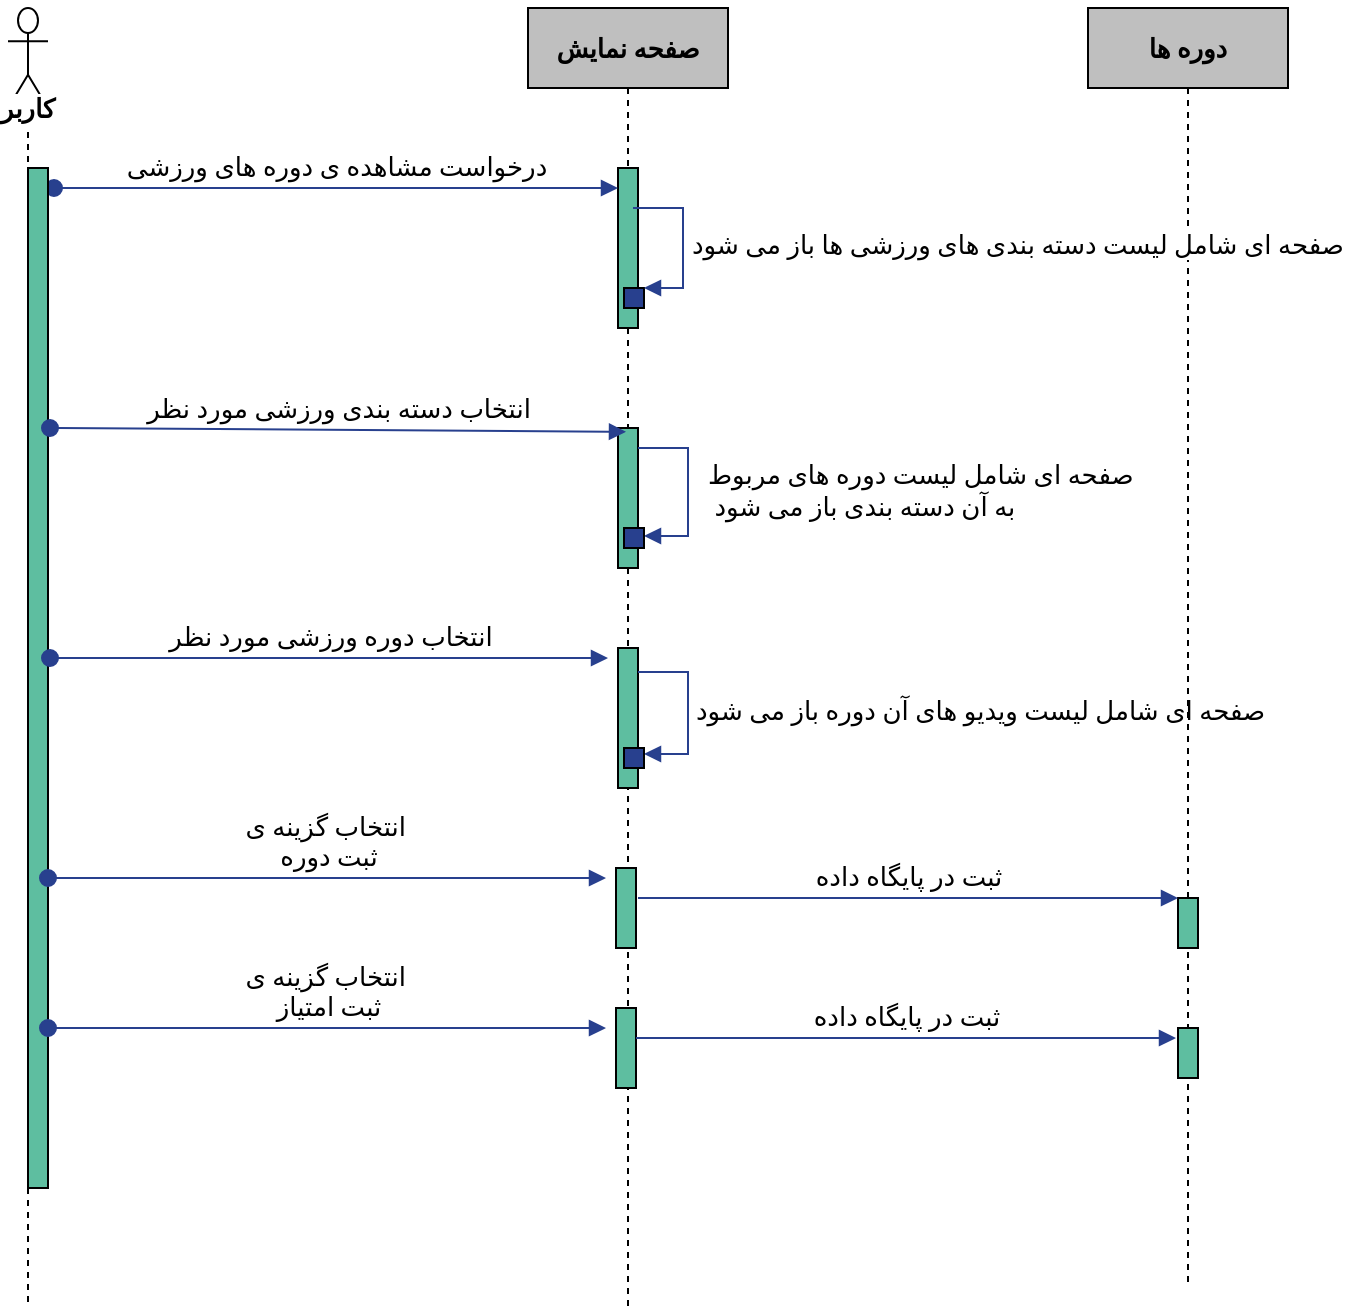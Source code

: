 <mxfile version="14.0.1" type="github">
  <diagram id="wJ2QF8gWQcXBkcPJoWy3" name="Page-1">
    <mxGraphModel dx="809" dy="402" grid="1" gridSize="10" guides="1" tooltips="1" connect="1" arrows="1" fold="1" page="1" pageScale="1" pageWidth="850" pageHeight="1100" math="0" shadow="0">
      <root>
        <mxCell id="0" />
        <mxCell id="1" parent="0" />
        <mxCell id="eqUE0r_B1Y4DRGpVIJ5d-27" value="کاربر" style="shape=umlLifeline;participant=umlActor;perimeter=lifelinePerimeter;whiteSpace=wrap;html=1;container=1;collapsible=0;recursiveResize=0;verticalAlign=top;spacingTop=36;labelBackgroundColor=#ffffff;outlineConnect=0;size=50;fontFamily=B Zar;fontSize=13;fontStyle=1" parent="1" vertex="1">
          <mxGeometry x="20" y="20" width="20" height="650" as="geometry" />
        </mxCell>
        <mxCell id="eqUE0r_B1Y4DRGpVIJ5d-29" value="&lt;font style=&quot;font-size: 13px;&quot;&gt;&lt;br style=&quot;font-size: 13px;&quot;&gt;صفحه نمایش&lt;br style=&quot;font-size: 13px;&quot;&gt;&lt;/font&gt;&lt;br style=&quot;font-size: 13px;&quot;&gt;" style="shape=umlLifeline;perimeter=lifelinePerimeter;whiteSpace=wrap;html=1;container=1;collapsible=0;recursiveResize=0;outlineConnect=0;fontFamily=B Zar;fontSize=13;fontStyle=1;fillColor=#BFBFBF;" parent="1" vertex="1">
          <mxGeometry x="280" y="20" width="100" height="650" as="geometry" />
        </mxCell>
        <mxCell id="eqUE0r_B1Y4DRGpVIJ5d-30" value="" style="html=1;points=[];perimeter=orthogonalPerimeter;fillColor=#5EBEA0;" parent="eqUE0r_B1Y4DRGpVIJ5d-29" vertex="1">
          <mxGeometry x="45" y="80" width="10" height="80" as="geometry" />
        </mxCell>
        <mxCell id="eqUE0r_B1Y4DRGpVIJ5d-31" value="" style="html=1;points=[];perimeter=orthogonalPerimeter;fillColor=#28408E;" parent="eqUE0r_B1Y4DRGpVIJ5d-29" vertex="1">
          <mxGeometry x="48" y="140" width="10" height="10" as="geometry" />
        </mxCell>
        <mxCell id="eqUE0r_B1Y4DRGpVIJ5d-32" value="" style="html=1;points=[];perimeter=orthogonalPerimeter;fillColor=#5EBEA0;" parent="eqUE0r_B1Y4DRGpVIJ5d-29" vertex="1">
          <mxGeometry x="45" y="210" width="10" height="70" as="geometry" />
        </mxCell>
        <mxCell id="eqUE0r_B1Y4DRGpVIJ5d-47" value="&lt;font style=&quot;font-size: 13px;&quot;&gt;صفحه ای شامل لیست دوره های مربوط&lt;br style=&quot;font-size: 13px;&quot;&gt;&amp;nbsp;به آن دسته بندی باز می شود&lt;/font&gt;" style="edgeStyle=orthogonalEdgeStyle;html=1;align=left;spacingLeft=2;endArrow=block;rounded=0;entryX=1;entryY=0.4;entryDx=0;entryDy=0;entryPerimeter=0;spacing=8;spacingTop=0;strokeColor=#28408E;fontFamily=B Zar;fontSize=13;" parent="eqUE0r_B1Y4DRGpVIJ5d-29" source="eqUE0r_B1Y4DRGpVIJ5d-32" target="eqUE0r_B1Y4DRGpVIJ5d-48" edge="1">
          <mxGeometry relative="1" as="geometry">
            <mxPoint x="103" y="220" as="sourcePoint" />
            <Array as="points">
              <mxPoint x="80" y="220" />
              <mxPoint x="80" y="264" />
            </Array>
            <mxPoint x="56" y="280" as="targetPoint" />
          </mxGeometry>
        </mxCell>
        <mxCell id="eqUE0r_B1Y4DRGpVIJ5d-48" value="" style="html=1;points=[];perimeter=orthogonalPerimeter;fillColor=#28408E;" parent="eqUE0r_B1Y4DRGpVIJ5d-29" vertex="1">
          <mxGeometry x="48" y="260" width="10" height="10" as="geometry" />
        </mxCell>
        <mxCell id="eqUE0r_B1Y4DRGpVIJ5d-50" value="" style="html=1;points=[];perimeter=orthogonalPerimeter;fillColor=#5EBEA0;" parent="eqUE0r_B1Y4DRGpVIJ5d-29" vertex="1">
          <mxGeometry x="45" y="320" width="10" height="70" as="geometry" />
        </mxCell>
        <mxCell id="eqUE0r_B1Y4DRGpVIJ5d-51" value="&lt;span style=&quot;font-size: 13px;&quot;&gt;صفحه ای شامل لیست ویدیو های آن دوره باز می شود&lt;/span&gt;" style="edgeStyle=orthogonalEdgeStyle;html=1;align=left;spacingLeft=2;endArrow=block;rounded=0;entryX=1;entryY=0.3;entryDx=0;entryDy=0;entryPerimeter=0;fontFamily=B Zar;fontSize=13;strokeColor=#28408E;" parent="eqUE0r_B1Y4DRGpVIJ5d-29" target="7P5QpnmELrHwjL7wf4hy-2" edge="1">
          <mxGeometry relative="1" as="geometry">
            <mxPoint x="55" y="332" as="sourcePoint" />
            <Array as="points">
              <mxPoint x="80" y="332" />
              <mxPoint x="80" y="373" />
            </Array>
            <mxPoint x="60" y="378" as="targetPoint" />
          </mxGeometry>
        </mxCell>
        <mxCell id="7P5QpnmELrHwjL7wf4hy-2" value="" style="html=1;points=[];perimeter=orthogonalPerimeter;fillColor=#28408E;" parent="eqUE0r_B1Y4DRGpVIJ5d-29" vertex="1">
          <mxGeometry x="48" y="370" width="10" height="10" as="geometry" />
        </mxCell>
        <mxCell id="eqUE0r_B1Y4DRGpVIJ5d-34" value="دوره ها" style="shape=umlLifeline;perimeter=lifelinePerimeter;whiteSpace=wrap;html=1;container=1;collapsible=0;recursiveResize=0;outlineConnect=0;fontFamily=B Zar;fontSize=13;fontStyle=1;fillColor=#BFBFBF;" parent="1" vertex="1">
          <mxGeometry x="560" y="20" width="100" height="640" as="geometry" />
        </mxCell>
        <mxCell id="7P5QpnmELrHwjL7wf4hy-12" value="" style="html=1;points=[];perimeter=orthogonalPerimeter;fillColor=#5EBEA0;" parent="eqUE0r_B1Y4DRGpVIJ5d-34" vertex="1">
          <mxGeometry x="45" y="445" width="10" height="25" as="geometry" />
        </mxCell>
        <mxCell id="O8syh6E55q6MyoqH-Gb2-4" value="" style="html=1;points=[];perimeter=orthogonalPerimeter;fillColor=#5EBEA0;" vertex="1" parent="eqUE0r_B1Y4DRGpVIJ5d-34">
          <mxGeometry x="45" y="510" width="10" height="25" as="geometry" />
        </mxCell>
        <mxCell id="eqUE0r_B1Y4DRGpVIJ5d-36" value="&lt;font style=&quot;font-size: 13px;&quot;&gt;درخواست مشاهده ی دوره های ورزشی&lt;/font&gt;" style="html=1;verticalAlign=bottom;startArrow=oval;endArrow=block;startSize=8;fontSize=13;fontFamily=B Zar;strokeColor=#28408E;" parent="1" target="eqUE0r_B1Y4DRGpVIJ5d-30" edge="1">
          <mxGeometry relative="1" as="geometry">
            <mxPoint x="43" y="110" as="sourcePoint" />
            <Array as="points">
              <mxPoint x="90" y="110" />
            </Array>
          </mxGeometry>
        </mxCell>
        <mxCell id="eqUE0r_B1Y4DRGpVIJ5d-37" value="&lt;font style=&quot;font-size: 13px;&quot;&gt;صفحه ای شامل لیست دسته بندی های ورزشی ها باز می شود&lt;/font&gt;" style="edgeStyle=orthogonalEdgeStyle;html=1;align=left;spacingLeft=2;endArrow=block;rounded=0;entryX=1;entryY=0;strokeColor=#28408E;fontSize=13;fontFamily=B Zar;" parent="1" target="eqUE0r_B1Y4DRGpVIJ5d-31" edge="1">
          <mxGeometry relative="1" as="geometry">
            <mxPoint x="332.5" y="120" as="sourcePoint" />
            <Array as="points">
              <mxPoint x="357.5" y="120" />
            </Array>
          </mxGeometry>
        </mxCell>
        <mxCell id="eqUE0r_B1Y4DRGpVIJ5d-45" value="" style="html=1;points=[];perimeter=orthogonalPerimeter;fillColor=#5EBEA0;" parent="1" vertex="1">
          <mxGeometry x="30" y="100" width="10" height="510" as="geometry" />
        </mxCell>
        <mxCell id="eqUE0r_B1Y4DRGpVIJ5d-46" value="&lt;font style=&quot;font-size: 13px;&quot;&gt;انتخاب دسته بندی ورزشی مورد نظر&lt;/font&gt;" style="html=1;verticalAlign=bottom;startArrow=oval;endArrow=block;startSize=8;entryX=0.49;entryY=0.326;entryDx=0;entryDy=0;entryPerimeter=0;fontSize=13;fontFamily=B Zar;strokeColor=#28408E;" parent="1" target="eqUE0r_B1Y4DRGpVIJ5d-29" edge="1">
          <mxGeometry relative="1" as="geometry">
            <mxPoint x="41" y="230" as="sourcePoint" />
            <mxPoint x="335" y="120" as="targetPoint" />
            <Array as="points" />
          </mxGeometry>
        </mxCell>
        <mxCell id="eqUE0r_B1Y4DRGpVIJ5d-49" value="&lt;font style=&quot;font-size: 13px;&quot;&gt;انتخاب دوره ورزشی مورد نظر&lt;br style=&quot;font-size: 13px;&quot;&gt;&lt;/font&gt;" style="html=1;verticalAlign=bottom;startArrow=oval;endArrow=block;startSize=8;strokeColor=#28408E;fontFamily=B Zar;fontSize=13;" parent="1" edge="1">
          <mxGeometry relative="1" as="geometry">
            <mxPoint x="41" y="345" as="sourcePoint" />
            <mxPoint x="320" y="345" as="targetPoint" />
          </mxGeometry>
        </mxCell>
        <mxCell id="7P5QpnmELrHwjL7wf4hy-7" value="" style="html=1;points=[];perimeter=orthogonalPerimeter;fillColor=#5EBEA0;" parent="1" vertex="1">
          <mxGeometry x="324" y="450" width="10" height="40" as="geometry" />
        </mxCell>
        <mxCell id="7P5QpnmELrHwjL7wf4hy-10" value="&lt;font style=&quot;font-size: 13px;&quot;&gt;انتخاب گزینه ی&amp;nbsp;&lt;br style=&quot;font-size: 13px;&quot;&gt;ثبت دوره&lt;br style=&quot;font-size: 13px;&quot;&gt;&lt;/font&gt;" style="html=1;verticalAlign=bottom;startArrow=oval;endArrow=block;startSize=8;strokeColor=#28408E;fontFamily=B Zar;fontSize=13;" parent="1" edge="1">
          <mxGeometry relative="1" as="geometry">
            <mxPoint x="40" y="455" as="sourcePoint" />
            <mxPoint x="319" y="455" as="targetPoint" />
          </mxGeometry>
        </mxCell>
        <mxCell id="7P5QpnmELrHwjL7wf4hy-14" value="&lt;font style=&quot;font-size: 13px;&quot;&gt;ثبت در پایگاه داده&lt;/font&gt;" style="html=1;verticalAlign=bottom;endArrow=block;entryX=0;entryY=0;fontFamily=B Zar;fontSize=13;strokeColor=#28408E;" parent="1" target="7P5QpnmELrHwjL7wf4hy-12" edge="1">
          <mxGeometry relative="1" as="geometry">
            <mxPoint x="335" y="465" as="sourcePoint" />
          </mxGeometry>
        </mxCell>
        <mxCell id="O8syh6E55q6MyoqH-Gb2-1" value="&lt;font style=&quot;font-size: 13px;&quot;&gt;انتخاب گزینه ی&amp;nbsp;&lt;br style=&quot;font-size: 13px;&quot;&gt;ثبت امتیاز&lt;br style=&quot;font-size: 13px;&quot;&gt;&lt;/font&gt;" style="html=1;verticalAlign=bottom;startArrow=oval;endArrow=block;startSize=8;strokeColor=#28408E;fontSize=13;fontFamily=B Zar;" edge="1" parent="1">
          <mxGeometry relative="1" as="geometry">
            <mxPoint x="40" y="530" as="sourcePoint" />
            <mxPoint x="319" y="530" as="targetPoint" />
          </mxGeometry>
        </mxCell>
        <mxCell id="O8syh6E55q6MyoqH-Gb2-2" value="" style="html=1;points=[];perimeter=orthogonalPerimeter;fillColor=#5EBEA0;" vertex="1" parent="1">
          <mxGeometry x="324" y="520" width="10" height="40" as="geometry" />
        </mxCell>
        <mxCell id="O8syh6E55q6MyoqH-Gb2-3" value="&lt;font style=&quot;font-size: 13px;&quot;&gt;ثبت در پایگاه داده&lt;/font&gt;" style="html=1;verticalAlign=bottom;endArrow=block;entryX=0;entryY=0;fontFamily=B Zar;fontSize=13;strokeColor=#28408E;" edge="1" parent="1">
          <mxGeometry relative="1" as="geometry">
            <mxPoint x="334" y="535" as="sourcePoint" />
            <mxPoint x="604" y="535" as="targetPoint" />
          </mxGeometry>
        </mxCell>
      </root>
    </mxGraphModel>
  </diagram>
</mxfile>
